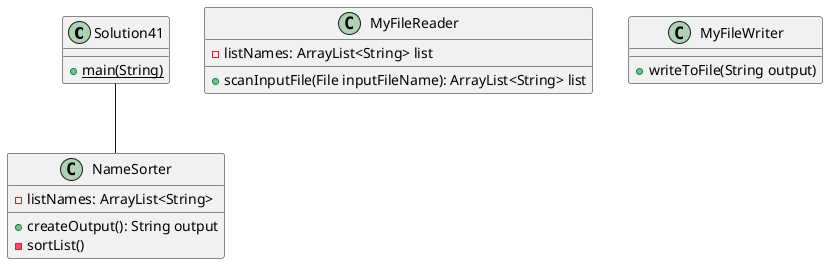 @startuml

class Solution41{
    ' Methods
    +{static}main(String)
}

class NameSorter{
    'Variables
    -listNames: ArrayList<String>

    'Methods
    'Adds elements to output string
    +createOutput(): String output
    'Sorts arraylist in alphabetical order
    -sortList()
}

class MyFileReader{
    'Variables
    -listNames: ArrayList<String> list

    'Adds elements to listNames from input file
    +scanInputFile(File inputFileName): ArrayList<String> list
}

class MyFileWriter{
    'Writes string to output file
    +writeToFile(String output)
}



Solution41--NameSorter
@enduml